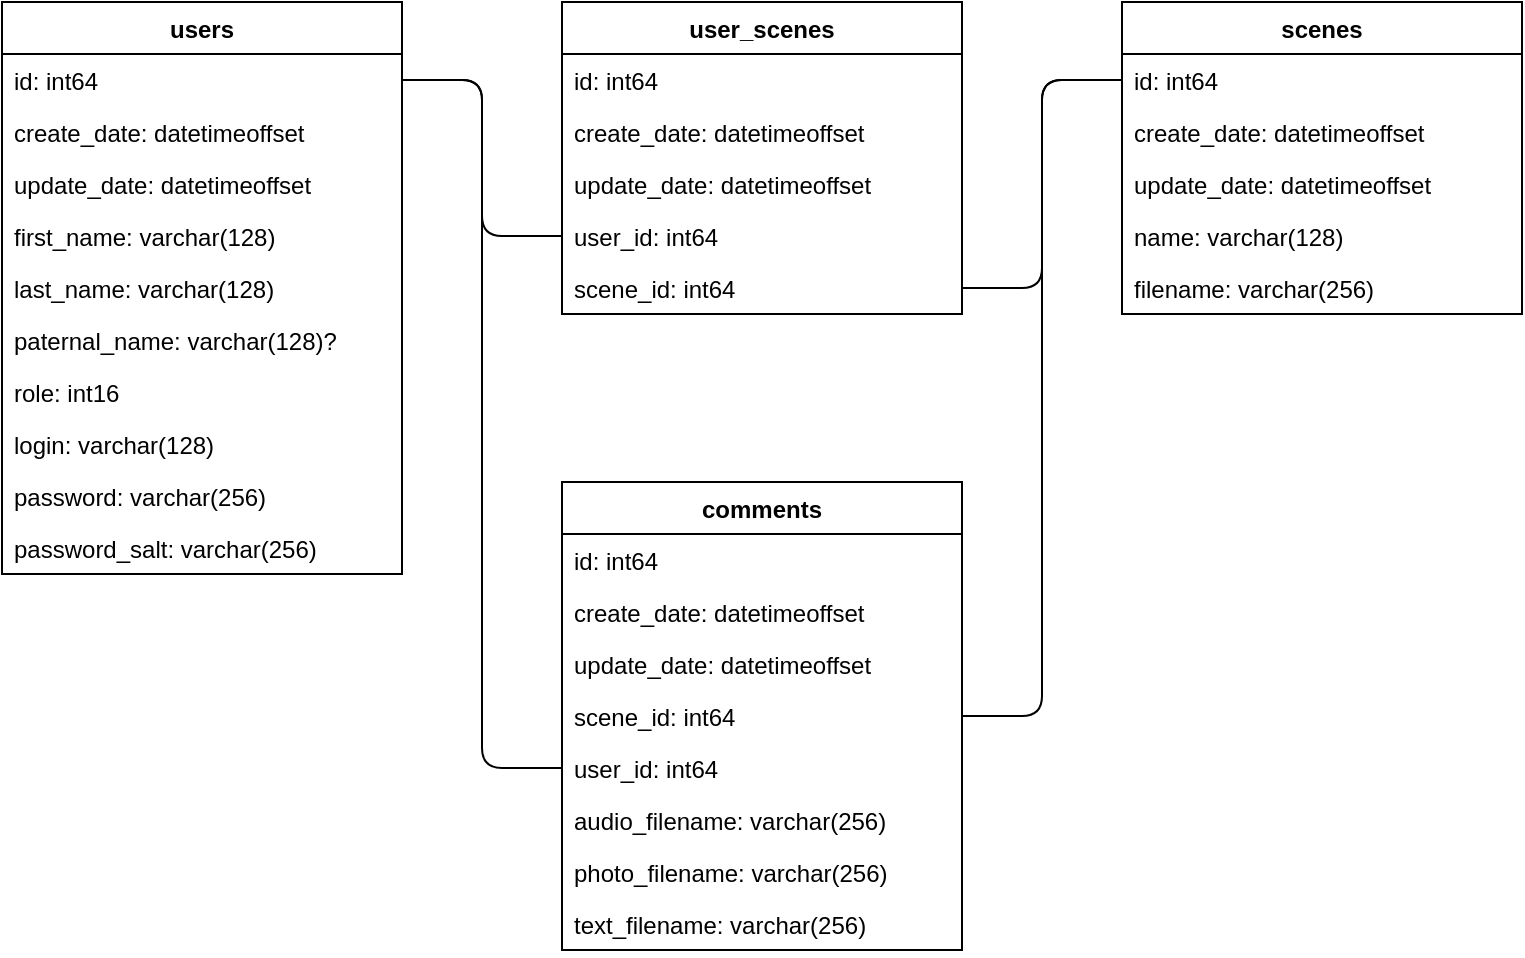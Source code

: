 <mxfile version="21.7.5" type="device">
  <diagram id="ZD6vAAB5vX0gPBFmzIJg" name="Страница 1">
    <mxGraphModel dx="978" dy="566" grid="1" gridSize="10" guides="1" tooltips="1" connect="1" arrows="1" fold="1" page="1" pageScale="1" pageWidth="850" pageHeight="1100" math="0" shadow="0">
      <root>
        <mxCell id="0" />
        <mxCell id="1" parent="0" />
        <mxCell id="gls_3-ArXgoeB-zUDCFK-3" value="users" style="swimlane;fontStyle=1;align=center;verticalAlign=top;childLayout=stackLayout;horizontal=1;startSize=26;horizontalStack=0;resizeParent=1;resizeParentMax=0;resizeLast=0;collapsible=1;marginBottom=0;" parent="1" vertex="1">
          <mxGeometry x="40" y="40" width="200" height="286" as="geometry" />
        </mxCell>
        <mxCell id="gls_3-ArXgoeB-zUDCFK-12" value="id: int64" style="text;strokeColor=none;fillColor=none;align=left;verticalAlign=top;spacingLeft=4;spacingRight=4;overflow=hidden;rotatable=0;points=[[0,0.5],[1,0.5]];portConstraint=eastwest;" parent="gls_3-ArXgoeB-zUDCFK-3" vertex="1">
          <mxGeometry y="26" width="200" height="26" as="geometry" />
        </mxCell>
        <mxCell id="gls_3-ArXgoeB-zUDCFK-13" value="create_date: datetimeoffset" style="text;strokeColor=none;fillColor=none;align=left;verticalAlign=top;spacingLeft=4;spacingRight=4;overflow=hidden;rotatable=0;points=[[0,0.5],[1,0.5]];portConstraint=eastwest;" parent="gls_3-ArXgoeB-zUDCFK-3" vertex="1">
          <mxGeometry y="52" width="200" height="26" as="geometry" />
        </mxCell>
        <mxCell id="gls_3-ArXgoeB-zUDCFK-14" value="update_date: datetimeoffset" style="text;strokeColor=none;fillColor=none;align=left;verticalAlign=top;spacingLeft=4;spacingRight=4;overflow=hidden;rotatable=0;points=[[0,0.5],[1,0.5]];portConstraint=eastwest;" parent="gls_3-ArXgoeB-zUDCFK-3" vertex="1">
          <mxGeometry y="78" width="200" height="26" as="geometry" />
        </mxCell>
        <mxCell id="gls_3-ArXgoeB-zUDCFK-4" value="first_name: varchar(128)" style="text;strokeColor=none;fillColor=none;align=left;verticalAlign=top;spacingLeft=4;spacingRight=4;overflow=hidden;rotatable=0;points=[[0,0.5],[1,0.5]];portConstraint=eastwest;" parent="gls_3-ArXgoeB-zUDCFK-3" vertex="1">
          <mxGeometry y="104" width="200" height="26" as="geometry" />
        </mxCell>
        <mxCell id="gls_3-ArXgoeB-zUDCFK-7" value="last_name: varchar(128)" style="text;strokeColor=none;fillColor=none;align=left;verticalAlign=top;spacingLeft=4;spacingRight=4;overflow=hidden;rotatable=0;points=[[0,0.5],[1,0.5]];portConstraint=eastwest;" parent="gls_3-ArXgoeB-zUDCFK-3" vertex="1">
          <mxGeometry y="130" width="200" height="26" as="geometry" />
        </mxCell>
        <mxCell id="gls_3-ArXgoeB-zUDCFK-8" value="paternal_name: varchar(128)?" style="text;strokeColor=none;fillColor=none;align=left;verticalAlign=top;spacingLeft=4;spacingRight=4;overflow=hidden;rotatable=0;points=[[0,0.5],[1,0.5]];portConstraint=eastwest;" parent="gls_3-ArXgoeB-zUDCFK-3" vertex="1">
          <mxGeometry y="156" width="200" height="26" as="geometry" />
        </mxCell>
        <mxCell id="gls_3-ArXgoeB-zUDCFK-25" value="role: int16" style="text;strokeColor=none;fillColor=none;align=left;verticalAlign=top;spacingLeft=4;spacingRight=4;overflow=hidden;rotatable=0;points=[[0,0.5],[1,0.5]];portConstraint=eastwest;" parent="gls_3-ArXgoeB-zUDCFK-3" vertex="1">
          <mxGeometry y="182" width="200" height="26" as="geometry" />
        </mxCell>
        <mxCell id="gls_3-ArXgoeB-zUDCFK-9" value="login: varchar(128)" style="text;strokeColor=none;fillColor=none;align=left;verticalAlign=top;spacingLeft=4;spacingRight=4;overflow=hidden;rotatable=0;points=[[0,0.5],[1,0.5]];portConstraint=eastwest;" parent="gls_3-ArXgoeB-zUDCFK-3" vertex="1">
          <mxGeometry y="208" width="200" height="26" as="geometry" />
        </mxCell>
        <mxCell id="gls_3-ArXgoeB-zUDCFK-11" value="password: varchar(256)" style="text;strokeColor=none;fillColor=none;align=left;verticalAlign=top;spacingLeft=4;spacingRight=4;overflow=hidden;rotatable=0;points=[[0,0.5],[1,0.5]];portConstraint=eastwest;" parent="gls_3-ArXgoeB-zUDCFK-3" vertex="1">
          <mxGeometry y="234" width="200" height="26" as="geometry" />
        </mxCell>
        <mxCell id="gls_3-ArXgoeB-zUDCFK-10" value="password_salt: varchar(256)" style="text;strokeColor=none;fillColor=none;align=left;verticalAlign=top;spacingLeft=4;spacingRight=4;overflow=hidden;rotatable=0;points=[[0,0.5],[1,0.5]];portConstraint=eastwest;" parent="gls_3-ArXgoeB-zUDCFK-3" vertex="1">
          <mxGeometry y="260" width="200" height="26" as="geometry" />
        </mxCell>
        <mxCell id="gls_3-ArXgoeB-zUDCFK-15" value="scenes" style="swimlane;fontStyle=1;align=center;verticalAlign=top;childLayout=stackLayout;horizontal=1;startSize=26;horizontalStack=0;resizeParent=1;resizeParentMax=0;resizeLast=0;collapsible=1;marginBottom=0;" parent="1" vertex="1">
          <mxGeometry x="600" y="40" width="200" height="156" as="geometry" />
        </mxCell>
        <mxCell id="gls_3-ArXgoeB-zUDCFK-16" value="id: int64" style="text;strokeColor=none;fillColor=none;align=left;verticalAlign=top;spacingLeft=4;spacingRight=4;overflow=hidden;rotatable=0;points=[[0,0.5],[1,0.5]];portConstraint=eastwest;" parent="gls_3-ArXgoeB-zUDCFK-15" vertex="1">
          <mxGeometry y="26" width="200" height="26" as="geometry" />
        </mxCell>
        <mxCell id="gls_3-ArXgoeB-zUDCFK-17" value="create_date: datetimeoffset" style="text;strokeColor=none;fillColor=none;align=left;verticalAlign=top;spacingLeft=4;spacingRight=4;overflow=hidden;rotatable=0;points=[[0,0.5],[1,0.5]];portConstraint=eastwest;" parent="gls_3-ArXgoeB-zUDCFK-15" vertex="1">
          <mxGeometry y="52" width="200" height="26" as="geometry" />
        </mxCell>
        <mxCell id="gls_3-ArXgoeB-zUDCFK-18" value="update_date: datetimeoffset" style="text;strokeColor=none;fillColor=none;align=left;verticalAlign=top;spacingLeft=4;spacingRight=4;overflow=hidden;rotatable=0;points=[[0,0.5],[1,0.5]];portConstraint=eastwest;" parent="gls_3-ArXgoeB-zUDCFK-15" vertex="1">
          <mxGeometry y="78" width="200" height="26" as="geometry" />
        </mxCell>
        <mxCell id="gls_3-ArXgoeB-zUDCFK-30" value="name: varchar(128)" style="text;strokeColor=none;fillColor=none;align=left;verticalAlign=top;spacingLeft=4;spacingRight=4;overflow=hidden;rotatable=0;points=[[0,0.5],[1,0.5]];portConstraint=eastwest;" parent="gls_3-ArXgoeB-zUDCFK-15" vertex="1">
          <mxGeometry y="104" width="200" height="26" as="geometry" />
        </mxCell>
        <mxCell id="gls_3-ArXgoeB-zUDCFK-31" value="filename: varchar(256)" style="text;strokeColor=none;fillColor=none;align=left;verticalAlign=top;spacingLeft=4;spacingRight=4;overflow=hidden;rotatable=0;points=[[0,0.5],[1,0.5]];portConstraint=eastwest;" parent="gls_3-ArXgoeB-zUDCFK-15" vertex="1">
          <mxGeometry y="130" width="200" height="26" as="geometry" />
        </mxCell>
        <mxCell id="gls_3-ArXgoeB-zUDCFK-32" value="user_scenes" style="swimlane;fontStyle=1;align=center;verticalAlign=top;childLayout=stackLayout;horizontal=1;startSize=26;horizontalStack=0;resizeParent=1;resizeParentMax=0;resizeLast=0;collapsible=1;marginBottom=0;" parent="1" vertex="1">
          <mxGeometry x="320" y="40" width="200" height="156" as="geometry" />
        </mxCell>
        <mxCell id="gls_3-ArXgoeB-zUDCFK-33" value="id: int64" style="text;strokeColor=none;fillColor=none;align=left;verticalAlign=top;spacingLeft=4;spacingRight=4;overflow=hidden;rotatable=0;points=[[0,0.5],[1,0.5]];portConstraint=eastwest;" parent="gls_3-ArXgoeB-zUDCFK-32" vertex="1">
          <mxGeometry y="26" width="200" height="26" as="geometry" />
        </mxCell>
        <mxCell id="gls_3-ArXgoeB-zUDCFK-34" value="create_date: datetimeoffset" style="text;strokeColor=none;fillColor=none;align=left;verticalAlign=top;spacingLeft=4;spacingRight=4;overflow=hidden;rotatable=0;points=[[0,0.5],[1,0.5]];portConstraint=eastwest;" parent="gls_3-ArXgoeB-zUDCFK-32" vertex="1">
          <mxGeometry y="52" width="200" height="26" as="geometry" />
        </mxCell>
        <mxCell id="gls_3-ArXgoeB-zUDCFK-35" value="update_date: datetimeoffset" style="text;strokeColor=none;fillColor=none;align=left;verticalAlign=top;spacingLeft=4;spacingRight=4;overflow=hidden;rotatable=0;points=[[0,0.5],[1,0.5]];portConstraint=eastwest;" parent="gls_3-ArXgoeB-zUDCFK-32" vertex="1">
          <mxGeometry y="78" width="200" height="26" as="geometry" />
        </mxCell>
        <mxCell id="gls_3-ArXgoeB-zUDCFK-36" value="user_id: int64" style="text;strokeColor=none;fillColor=none;align=left;verticalAlign=top;spacingLeft=4;spacingRight=4;overflow=hidden;rotatable=0;points=[[0,0.5],[1,0.5]];portConstraint=eastwest;" parent="gls_3-ArXgoeB-zUDCFK-32" vertex="1">
          <mxGeometry y="104" width="200" height="26" as="geometry" />
        </mxCell>
        <mxCell id="gls_3-ArXgoeB-zUDCFK-37" value="scene_id: int64" style="text;strokeColor=none;fillColor=none;align=left;verticalAlign=top;spacingLeft=4;spacingRight=4;overflow=hidden;rotatable=0;points=[[0,0.5],[1,0.5]];portConstraint=eastwest;" parent="gls_3-ArXgoeB-zUDCFK-32" vertex="1">
          <mxGeometry y="130" width="200" height="26" as="geometry" />
        </mxCell>
        <mxCell id="gls_3-ArXgoeB-zUDCFK-38" value="" style="endArrow=none;html=1;rounded=1;entryX=0;entryY=0.5;entryDx=0;entryDy=0;exitX=1;exitY=0.5;exitDx=0;exitDy=0;" parent="1" source="gls_3-ArXgoeB-zUDCFK-12" target="gls_3-ArXgoeB-zUDCFK-36" edge="1">
          <mxGeometry width="50" height="50" relative="1" as="geometry">
            <mxPoint x="260" y="130" as="sourcePoint" />
            <mxPoint x="310" y="80" as="targetPoint" />
            <Array as="points">
              <mxPoint x="280" y="79" />
              <mxPoint x="280" y="157" />
            </Array>
          </mxGeometry>
        </mxCell>
        <mxCell id="gls_3-ArXgoeB-zUDCFK-39" value="" style="endArrow=none;html=1;rounded=1;entryX=0;entryY=0.5;entryDx=0;entryDy=0;exitX=1;exitY=0.5;exitDx=0;exitDy=0;" parent="1" source="gls_3-ArXgoeB-zUDCFK-37" target="gls_3-ArXgoeB-zUDCFK-16" edge="1">
          <mxGeometry width="50" height="50" relative="1" as="geometry">
            <mxPoint x="250" y="89" as="sourcePoint" />
            <mxPoint x="330" y="167" as="targetPoint" />
            <Array as="points">
              <mxPoint x="560" y="183" />
              <mxPoint x="560" y="79" />
            </Array>
          </mxGeometry>
        </mxCell>
        <mxCell id="gls_3-ArXgoeB-zUDCFK-40" value="comments" style="swimlane;fontStyle=1;align=center;verticalAlign=top;childLayout=stackLayout;horizontal=1;startSize=26;horizontalStack=0;resizeParent=1;resizeParentMax=0;resizeLast=0;collapsible=1;marginBottom=0;" parent="1" vertex="1">
          <mxGeometry x="320" y="280" width="200" height="234" as="geometry" />
        </mxCell>
        <mxCell id="gls_3-ArXgoeB-zUDCFK-41" value="id: int64" style="text;strokeColor=none;fillColor=none;align=left;verticalAlign=top;spacingLeft=4;spacingRight=4;overflow=hidden;rotatable=0;points=[[0,0.5],[1,0.5]];portConstraint=eastwest;" parent="gls_3-ArXgoeB-zUDCFK-40" vertex="1">
          <mxGeometry y="26" width="200" height="26" as="geometry" />
        </mxCell>
        <mxCell id="gls_3-ArXgoeB-zUDCFK-42" value="create_date: datetimeoffset" style="text;strokeColor=none;fillColor=none;align=left;verticalAlign=top;spacingLeft=4;spacingRight=4;overflow=hidden;rotatable=0;points=[[0,0.5],[1,0.5]];portConstraint=eastwest;" parent="gls_3-ArXgoeB-zUDCFK-40" vertex="1">
          <mxGeometry y="52" width="200" height="26" as="geometry" />
        </mxCell>
        <mxCell id="gls_3-ArXgoeB-zUDCFK-43" value="update_date: datetimeoffset" style="text;strokeColor=none;fillColor=none;align=left;verticalAlign=top;spacingLeft=4;spacingRight=4;overflow=hidden;rotatable=0;points=[[0,0.5],[1,0.5]];portConstraint=eastwest;" parent="gls_3-ArXgoeB-zUDCFK-40" vertex="1">
          <mxGeometry y="78" width="200" height="26" as="geometry" />
        </mxCell>
        <mxCell id="gls_3-ArXgoeB-zUDCFK-47" value="scene_id: int64" style="text;strokeColor=none;fillColor=none;align=left;verticalAlign=top;spacingLeft=4;spacingRight=4;overflow=hidden;rotatable=0;points=[[0,0.5],[1,0.5]];portConstraint=eastwest;" parent="gls_3-ArXgoeB-zUDCFK-40" vertex="1">
          <mxGeometry y="104" width="200" height="26" as="geometry" />
        </mxCell>
        <mxCell id="gls_3-ArXgoeB-zUDCFK-48" value="user_id: int64" style="text;strokeColor=none;fillColor=none;align=left;verticalAlign=top;spacingLeft=4;spacingRight=4;overflow=hidden;rotatable=0;points=[[0,0.5],[1,0.5]];portConstraint=eastwest;" parent="gls_3-ArXgoeB-zUDCFK-40" vertex="1">
          <mxGeometry y="130" width="200" height="26" as="geometry" />
        </mxCell>
        <mxCell id="gls_3-ArXgoeB-zUDCFK-44" value="audio_filename: varchar(256)" style="text;strokeColor=none;fillColor=none;align=left;verticalAlign=top;spacingLeft=4;spacingRight=4;overflow=hidden;rotatable=0;points=[[0,0.5],[1,0.5]];portConstraint=eastwest;" parent="gls_3-ArXgoeB-zUDCFK-40" vertex="1">
          <mxGeometry y="156" width="200" height="26" as="geometry" />
        </mxCell>
        <mxCell id="gls_3-ArXgoeB-zUDCFK-45" value="photo_filename: varchar(256)" style="text;strokeColor=none;fillColor=none;align=left;verticalAlign=top;spacingLeft=4;spacingRight=4;overflow=hidden;rotatable=0;points=[[0,0.5],[1,0.5]];portConstraint=eastwest;" parent="gls_3-ArXgoeB-zUDCFK-40" vertex="1">
          <mxGeometry y="182" width="200" height="26" as="geometry" />
        </mxCell>
        <mxCell id="gls_3-ArXgoeB-zUDCFK-46" value="text_filename: varchar(256)" style="text;strokeColor=none;fillColor=none;align=left;verticalAlign=top;spacingLeft=4;spacingRight=4;overflow=hidden;rotatable=0;points=[[0,0.5],[1,0.5]];portConstraint=eastwest;" parent="gls_3-ArXgoeB-zUDCFK-40" vertex="1">
          <mxGeometry y="208" width="200" height="26" as="geometry" />
        </mxCell>
        <mxCell id="gls_3-ArXgoeB-zUDCFK-49" value="" style="endArrow=none;html=1;rounded=1;entryX=0;entryY=0.5;entryDx=0;entryDy=0;exitX=1;exitY=0.5;exitDx=0;exitDy=0;" parent="1" source="gls_3-ArXgoeB-zUDCFK-47" target="gls_3-ArXgoeB-zUDCFK-16" edge="1">
          <mxGeometry width="50" height="50" relative="1" as="geometry">
            <mxPoint x="530" y="193" as="sourcePoint" />
            <mxPoint x="610" y="89" as="targetPoint" />
            <Array as="points">
              <mxPoint x="560" y="397" />
              <mxPoint x="560" y="79" />
            </Array>
          </mxGeometry>
        </mxCell>
        <mxCell id="gls_3-ArXgoeB-zUDCFK-50" value="" style="endArrow=none;html=1;rounded=1;entryX=0;entryY=0.5;entryDx=0;entryDy=0;exitX=1;exitY=0.5;exitDx=0;exitDy=0;" parent="1" source="gls_3-ArXgoeB-zUDCFK-12" target="gls_3-ArXgoeB-zUDCFK-48" edge="1">
          <mxGeometry width="50" height="50" relative="1" as="geometry">
            <mxPoint x="250" y="89" as="sourcePoint" />
            <mxPoint x="330" y="167" as="targetPoint" />
            <Array as="points">
              <mxPoint x="280" y="79" />
              <mxPoint x="280" y="423" />
            </Array>
          </mxGeometry>
        </mxCell>
      </root>
    </mxGraphModel>
  </diagram>
</mxfile>
